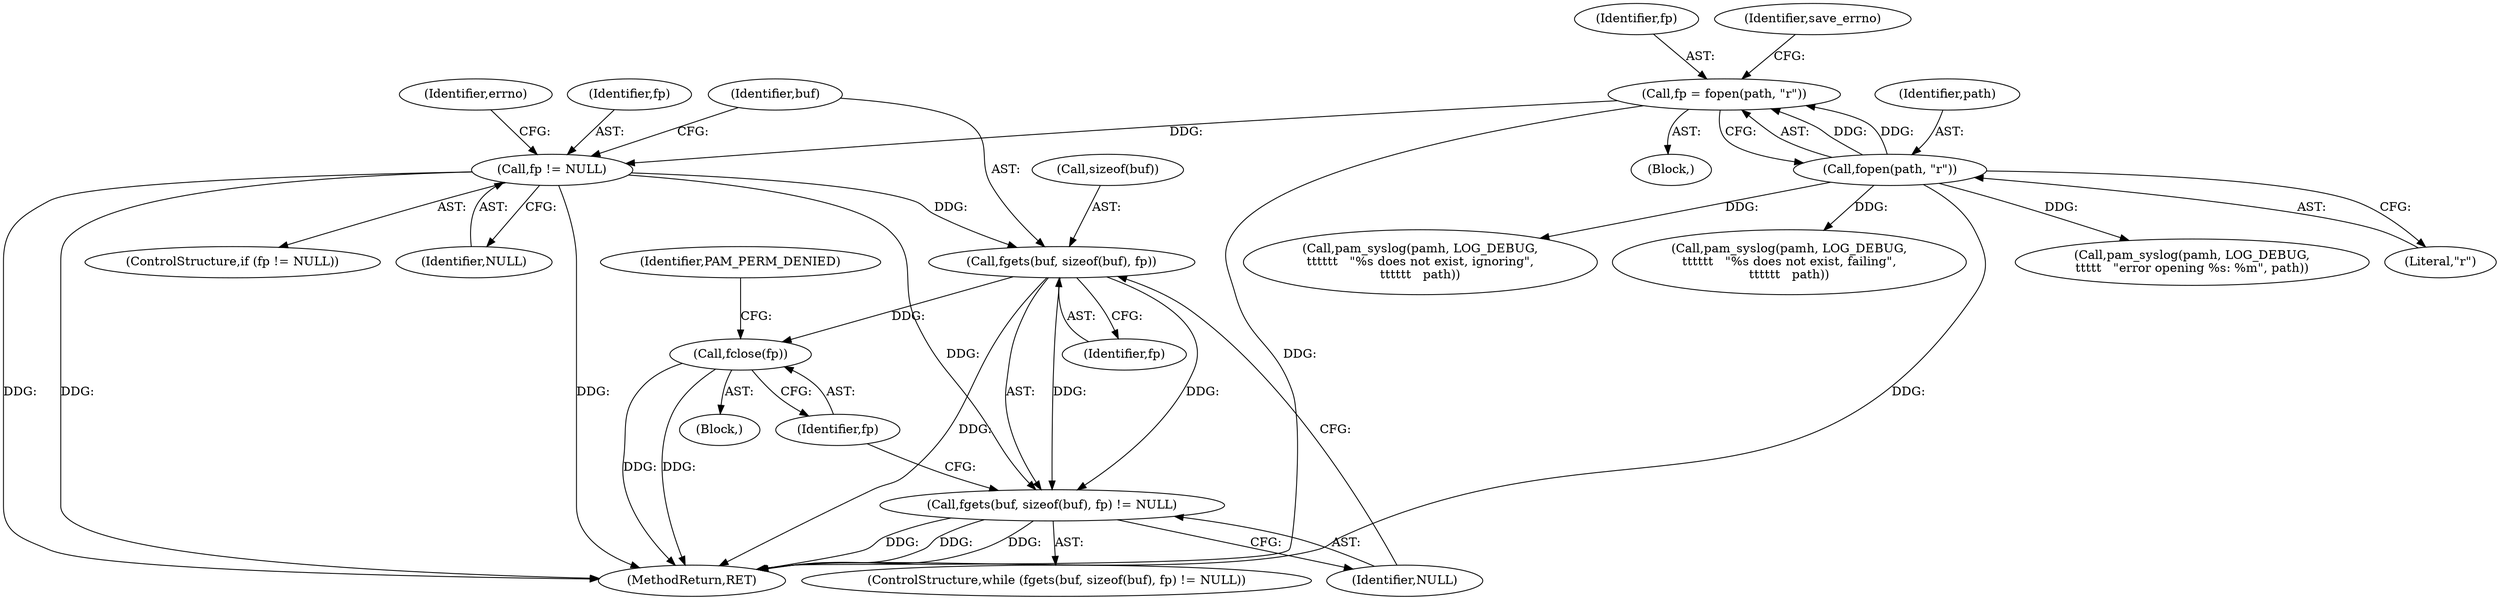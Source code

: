 digraph "0_altlinux_ffe7058c70253d574b1963c7c93002bd410fddc9@API" {
"1000179" [label="(Call,fp = fopen(path, \"r\"))"];
"1000181" [label="(Call,fopen(path, \"r\"))"];
"1000190" [label="(Call,fp != NULL)"];
"1000198" [label="(Call,fgets(buf, sizeof(buf), fp))"];
"1000197" [label="(Call,fgets(buf, sizeof(buf), fp) != NULL)"];
"1000205" [label="(Call,fclose(fp))"];
"1000182" [label="(Identifier,path)"];
"1000197" [label="(Call,fgets(buf, sizeof(buf), fp) != NULL)"];
"1000198" [label="(Call,fgets(buf, sizeof(buf), fp))"];
"1000196" [label="(ControlStructure,while (fgets(buf, sizeof(buf), fp) != NULL))"];
"1000247" [label="(Call,pam_syslog(pamh, LOG_DEBUG,\n\t\t\t\t\t   \"error opening %s: %m\", path))"];
"1000191" [label="(Identifier,fp)"];
"1000212" [label="(Identifier,errno)"];
"1000180" [label="(Identifier,fp)"];
"1000205" [label="(Call,fclose(fp))"];
"1000206" [label="(Identifier,fp)"];
"1000111" [label="(Block,)"];
"1000189" [label="(ControlStructure,if (fp != NULL))"];
"1000190" [label="(Call,fp != NULL)"];
"1000203" [label="(Identifier,NULL)"];
"1000200" [label="(Call,sizeof(buf))"];
"1000183" [label="(Literal,\"r\")"];
"1000202" [label="(Identifier,fp)"];
"1000179" [label="(Call,fp = fopen(path, \"r\"))"];
"1000226" [label="(Call,pam_syslog(pamh, LOG_DEBUG,\n\t\t\t\t\t\t   \"%s does not exist, ignoring\",\n\t\t\t\t\t\t   path))"];
"1000192" [label="(Identifier,NULL)"];
"1000185" [label="(Identifier,save_errno)"];
"1000199" [label="(Identifier,buf)"];
"1000193" [label="(Block,)"];
"1000236" [label="(Call,pam_syslog(pamh, LOG_DEBUG,\n\t\t\t\t\t\t   \"%s does not exist, failing\",\n\t\t\t\t\t\t   path))"];
"1000208" [label="(Identifier,PAM_PERM_DENIED)"];
"1000181" [label="(Call,fopen(path, \"r\"))"];
"1000254" [label="(MethodReturn,RET)"];
"1000179" -> "1000111"  [label="AST: "];
"1000179" -> "1000181"  [label="CFG: "];
"1000180" -> "1000179"  [label="AST: "];
"1000181" -> "1000179"  [label="AST: "];
"1000185" -> "1000179"  [label="CFG: "];
"1000179" -> "1000254"  [label="DDG: "];
"1000181" -> "1000179"  [label="DDG: "];
"1000181" -> "1000179"  [label="DDG: "];
"1000179" -> "1000190"  [label="DDG: "];
"1000181" -> "1000183"  [label="CFG: "];
"1000182" -> "1000181"  [label="AST: "];
"1000183" -> "1000181"  [label="AST: "];
"1000181" -> "1000254"  [label="DDG: "];
"1000181" -> "1000226"  [label="DDG: "];
"1000181" -> "1000236"  [label="DDG: "];
"1000181" -> "1000247"  [label="DDG: "];
"1000190" -> "1000189"  [label="AST: "];
"1000190" -> "1000192"  [label="CFG: "];
"1000191" -> "1000190"  [label="AST: "];
"1000192" -> "1000190"  [label="AST: "];
"1000199" -> "1000190"  [label="CFG: "];
"1000212" -> "1000190"  [label="CFG: "];
"1000190" -> "1000254"  [label="DDG: "];
"1000190" -> "1000254"  [label="DDG: "];
"1000190" -> "1000254"  [label="DDG: "];
"1000190" -> "1000198"  [label="DDG: "];
"1000190" -> "1000197"  [label="DDG: "];
"1000198" -> "1000197"  [label="AST: "];
"1000198" -> "1000202"  [label="CFG: "];
"1000199" -> "1000198"  [label="AST: "];
"1000200" -> "1000198"  [label="AST: "];
"1000202" -> "1000198"  [label="AST: "];
"1000203" -> "1000198"  [label="CFG: "];
"1000198" -> "1000254"  [label="DDG: "];
"1000198" -> "1000197"  [label="DDG: "];
"1000198" -> "1000197"  [label="DDG: "];
"1000198" -> "1000205"  [label="DDG: "];
"1000197" -> "1000196"  [label="AST: "];
"1000197" -> "1000203"  [label="CFG: "];
"1000203" -> "1000197"  [label="AST: "];
"1000206" -> "1000197"  [label="CFG: "];
"1000197" -> "1000254"  [label="DDG: "];
"1000197" -> "1000254"  [label="DDG: "];
"1000197" -> "1000254"  [label="DDG: "];
"1000205" -> "1000193"  [label="AST: "];
"1000205" -> "1000206"  [label="CFG: "];
"1000206" -> "1000205"  [label="AST: "];
"1000208" -> "1000205"  [label="CFG: "];
"1000205" -> "1000254"  [label="DDG: "];
"1000205" -> "1000254"  [label="DDG: "];
}
